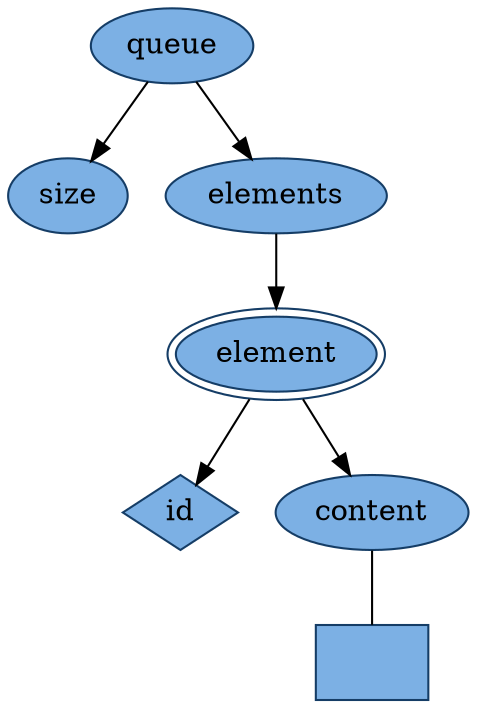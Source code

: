 digraph queue {
  node [style=filled, fillcolor="#7cb0e4", color="#153d66"]

  node [shape=ellipse, peripheries=1]; { node[label="queue"] queue_element; }
  node [shape=ellipse, peripheries=1]; { node[label="size"] size_attribute; }
  node [shape=ellipse, peripheries=1]; { node[label="elements"] elements_element; }
  node [shape=ellipse, peripheries=2]; { node[label="element"] element_element; }
  node [shape=diamond, peripheries=1]; { node[label="id"] id_attribute; }
  node [shape=ellipse, peripheries=1]; { node[label="content"] content_element; }
  node [shape=box, peripheries=1]; { node[label=""] content_text; }

  edge[arrowhead=normal]; queue_element -> size_attribute;
  edge[arrowhead=normal]; queue_element -> elements_element;
  edge[arrowhead=normal]; elements_element -> element_element;
  edge[arrowhead=normal]; element_element -> id_attribute;
  edge[arrowhead=normal]; element_element -> content_element;
  edge[arrowhead=none]; content_element -> content_text;
}
